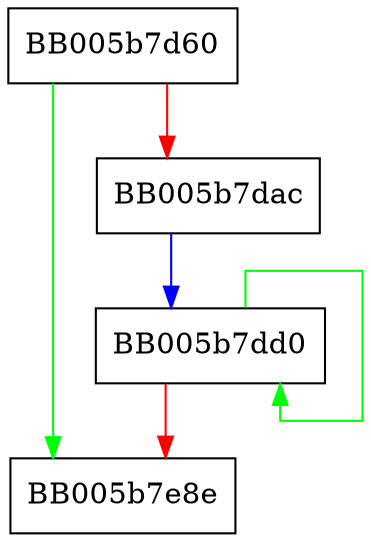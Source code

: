 digraph des_ede3_cfb1_cipher {
  node [shape="box"];
  graph [splines=ortho];
  BB005b7d60 -> BB005b7e8e [color="green"];
  BB005b7d60 -> BB005b7dac [color="red"];
  BB005b7dac -> BB005b7dd0 [color="blue"];
  BB005b7dd0 -> BB005b7dd0 [color="green"];
  BB005b7dd0 -> BB005b7e8e [color="red"];
}